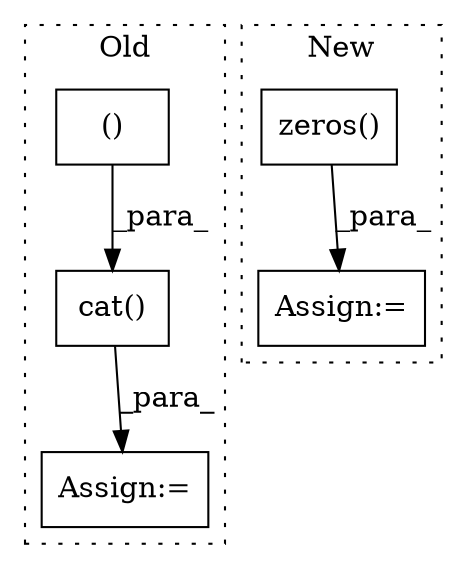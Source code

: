 digraph G {
subgraph cluster0 {
1 [label="cat()" a="75" s="2302,2337" l="10,1" shape="box"];
4 [label="Assign:=" a="68" s="2411" l="3" shape="box"];
5 [label="()" a="54" s="2326" l="10" shape="box"];
label = "Old";
style="dotted";
}
subgraph cluster1 {
2 [label="zeros()" a="75" s="613,695" l="9,19" shape="box"];
3 [label="Assign:=" a="68" s="610" l="3" shape="box"];
label = "New";
style="dotted";
}
1 -> 4 [label="_para_"];
2 -> 3 [label="_para_"];
5 -> 1 [label="_para_"];
}